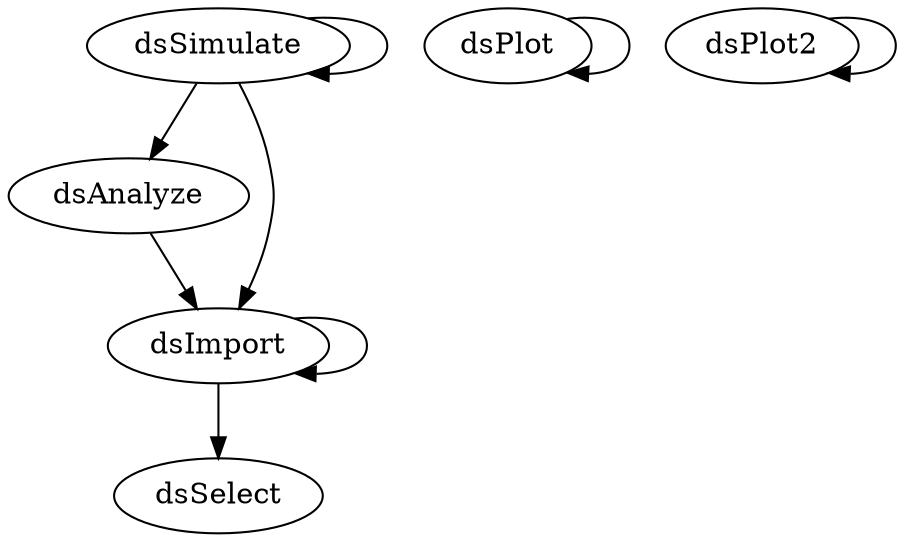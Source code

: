 /* Created by mdot for Matlab */
digraph m2html {
  dsAnalyze -> dsImport;
  dsImport -> dsImport;
  dsImport -> dsSelect;
  dsPlot -> dsPlot;
  dsPlot2 -> dsPlot2;
  dsSimulate -> dsAnalyze;
  dsSimulate -> dsImport;
  dsSimulate -> dsSimulate;

  dsAnalyze [URL="dsAnalyze.html"];
  dsImport [URL="dsImport.html"];
  dsPlot [URL="dsPlot.html"];
  dsPlot2 [URL="dsPlot2.html"];
  dsSelect [URL="dsSelect.html"];
  dsSimulate [URL="dsSimulate.html"];
}